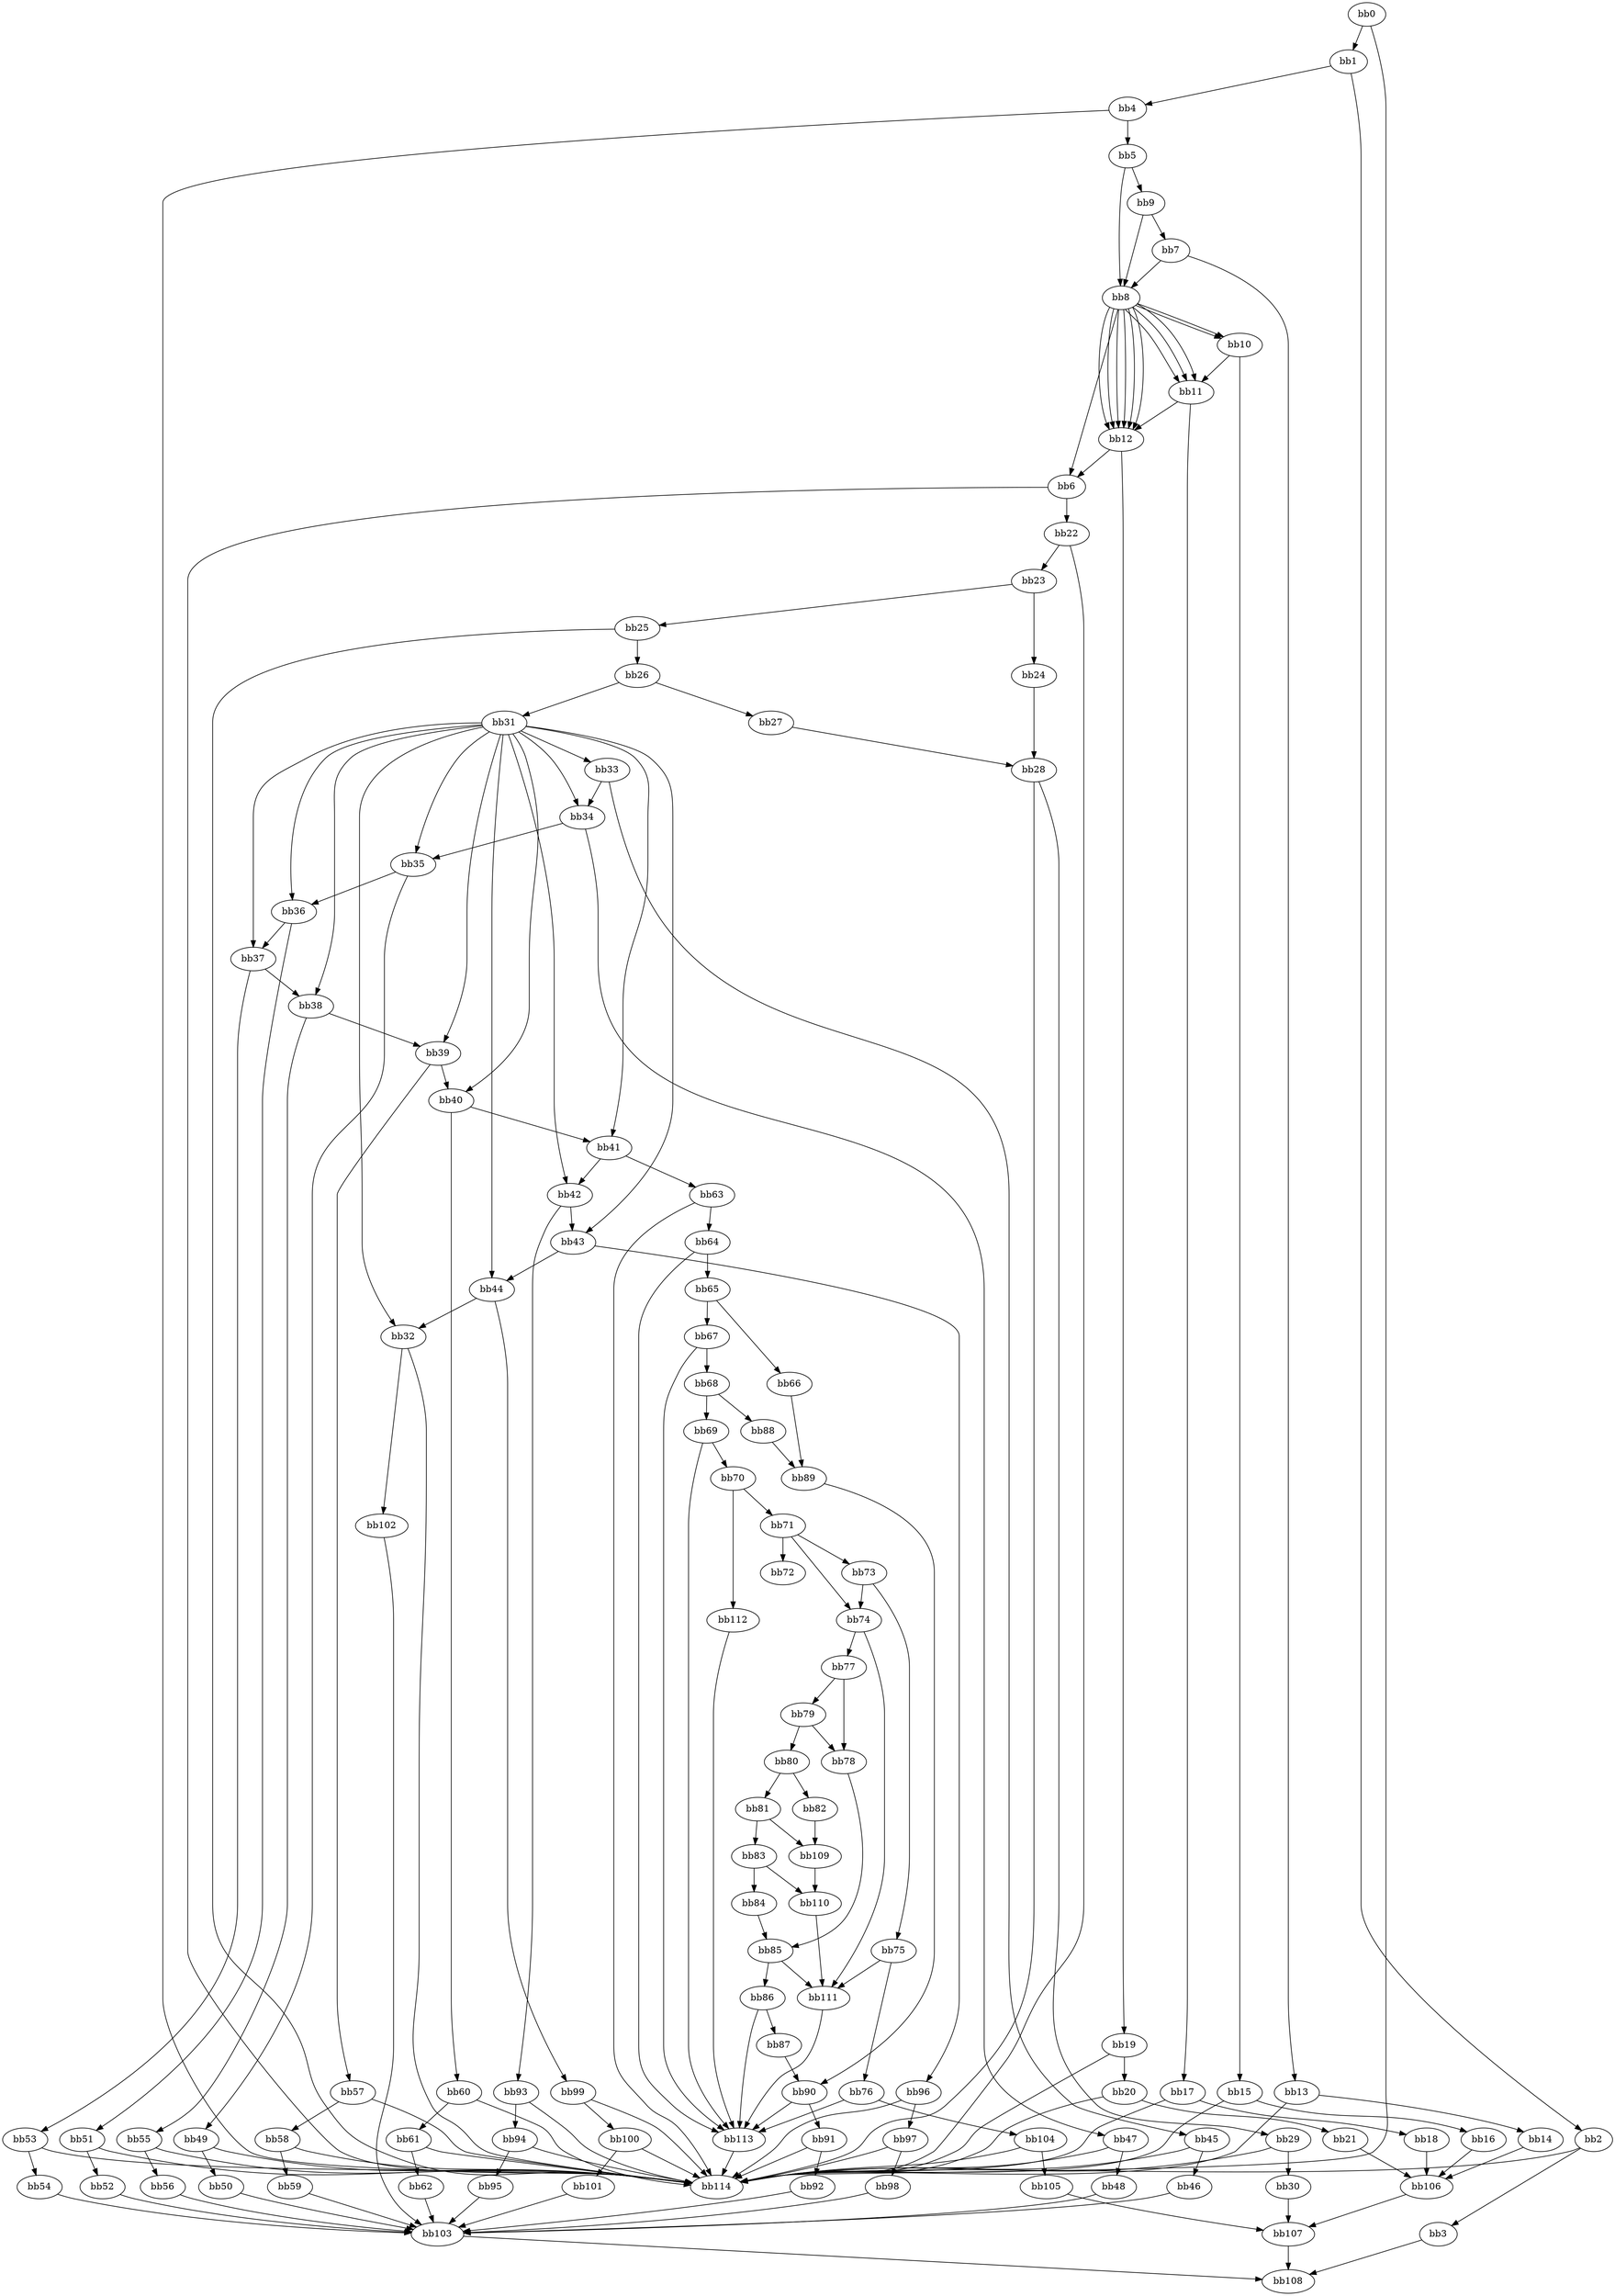 digraph {
    0 [ label = "bb0\l" ]
    1 [ label = "bb1\l" ]
    2 [ label = "bb2\l" ]
    3 [ label = "bb3\l" ]
    4 [ label = "bb4\l" ]
    5 [ label = "bb5\l" ]
    6 [ label = "bb6\l" ]
    7 [ label = "bb7\l" ]
    8 [ label = "bb8\l" ]
    9 [ label = "bb9\l" ]
    10 [ label = "bb10\l" ]
    11 [ label = "bb11\l" ]
    12 [ label = "bb12\l" ]
    13 [ label = "bb13\l" ]
    14 [ label = "bb14\l" ]
    15 [ label = "bb15\l" ]
    16 [ label = "bb16\l" ]
    17 [ label = "bb17\l" ]
    18 [ label = "bb18\l" ]
    19 [ label = "bb19\l" ]
    20 [ label = "bb20\l" ]
    21 [ label = "bb21\l" ]
    22 [ label = "bb22\l" ]
    23 [ label = "bb23\l" ]
    24 [ label = "bb24\l" ]
    25 [ label = "bb25\l" ]
    26 [ label = "bb26\l" ]
    27 [ label = "bb27\l" ]
    28 [ label = "bb28\l" ]
    29 [ label = "bb29\l" ]
    30 [ label = "bb30\l" ]
    31 [ label = "bb31\l" ]
    32 [ label = "bb32\l" ]
    33 [ label = "bb33\l" ]
    34 [ label = "bb34\l" ]
    35 [ label = "bb35\l" ]
    36 [ label = "bb36\l" ]
    37 [ label = "bb37\l" ]
    38 [ label = "bb38\l" ]
    39 [ label = "bb39\l" ]
    40 [ label = "bb40\l" ]
    41 [ label = "bb41\l" ]
    42 [ label = "bb42\l" ]
    43 [ label = "bb43\l" ]
    44 [ label = "bb44\l" ]
    45 [ label = "bb45\l" ]
    46 [ label = "bb46\l" ]
    47 [ label = "bb47\l" ]
    48 [ label = "bb48\l" ]
    49 [ label = "bb49\l" ]
    50 [ label = "bb50\l" ]
    51 [ label = "bb51\l" ]
    52 [ label = "bb52\l" ]
    53 [ label = "bb53\l" ]
    54 [ label = "bb54\l" ]
    55 [ label = "bb55\l" ]
    56 [ label = "bb56\l" ]
    57 [ label = "bb57\l" ]
    58 [ label = "bb58\l" ]
    59 [ label = "bb59\l" ]
    60 [ label = "bb60\l" ]
    61 [ label = "bb61\l" ]
    62 [ label = "bb62\l" ]
    63 [ label = "bb63\l" ]
    64 [ label = "bb64\l" ]
    65 [ label = "bb65\l" ]
    66 [ label = "bb66\l" ]
    67 [ label = "bb67\l" ]
    68 [ label = "bb68\l" ]
    69 [ label = "bb69\l" ]
    70 [ label = "bb70\l" ]
    71 [ label = "bb71\l" ]
    72 [ label = "bb72\l" ]
    73 [ label = "bb73\l" ]
    74 [ label = "bb74\l" ]
    75 [ label = "bb75\l" ]
    76 [ label = "bb76\l" ]
    77 [ label = "bb77\l" ]
    78 [ label = "bb78\l" ]
    79 [ label = "bb79\l" ]
    80 [ label = "bb80\l" ]
    81 [ label = "bb81\l" ]
    82 [ label = "bb82\l" ]
    83 [ label = "bb83\l" ]
    84 [ label = "bb84\l" ]
    85 [ label = "bb85\l" ]
    86 [ label = "bb86\l" ]
    87 [ label = "bb87\l" ]
    88 [ label = "bb88\l" ]
    89 [ label = "bb89\l" ]
    90 [ label = "bb90\l" ]
    91 [ label = "bb91\l" ]
    92 [ label = "bb92\l" ]
    93 [ label = "bb93\l" ]
    94 [ label = "bb94\l" ]
    95 [ label = "bb95\l" ]
    96 [ label = "bb96\l" ]
    97 [ label = "bb97\l" ]
    98 [ label = "bb98\l" ]
    99 [ label = "bb99\l" ]
    100 [ label = "bb100\l" ]
    101 [ label = "bb101\l" ]
    102 [ label = "bb102\l" ]
    103 [ label = "bb103\l" ]
    104 [ label = "bb104\l" ]
    105 [ label = "bb105\l" ]
    106 [ label = "bb106\l" ]
    107 [ label = "bb107\l" ]
    108 [ label = "bb108\l" ]
    109 [ label = "bb109\l" ]
    110 [ label = "bb110\l" ]
    111 [ label = "bb111\l" ]
    112 [ label = "bb112\l" ]
    113 [ label = "bb113\l" ]
    114 [ label = "bb114\l" ]
    0 -> 1 [ ]
    0 -> 114 [ ]
    1 -> 2 [ ]
    1 -> 4 [ ]
    2 -> 3 [ ]
    2 -> 114 [ ]
    3 -> 108 [ ]
    4 -> 5 [ ]
    4 -> 114 [ ]
    5 -> 8 [ ]
    5 -> 9 [ ]
    6 -> 22 [ ]
    6 -> 114 [ ]
    7 -> 8 [ ]
    7 -> 13 [ ]
    8 -> 6 [ ]
    8 -> 10 [ ]
    8 -> 10 [ ]
    8 -> 11 [ ]
    8 -> 11 [ ]
    8 -> 11 [ ]
    8 -> 12 [ ]
    8 -> 12 [ ]
    8 -> 12 [ ]
    8 -> 12 [ ]
    8 -> 12 [ ]
    8 -> 12 [ ]
    9 -> 7 [ ]
    9 -> 8 [ ]
    10 -> 11 [ ]
    10 -> 15 [ ]
    11 -> 12 [ ]
    11 -> 17 [ ]
    12 -> 6 [ ]
    12 -> 19 [ ]
    13 -> 14 [ ]
    13 -> 114 [ ]
    14 -> 106 [ ]
    15 -> 16 [ ]
    15 -> 114 [ ]
    16 -> 106 [ ]
    17 -> 18 [ ]
    17 -> 114 [ ]
    18 -> 106 [ ]
    19 -> 20 [ ]
    19 -> 114 [ ]
    20 -> 21 [ ]
    20 -> 114 [ ]
    21 -> 106 [ ]
    22 -> 23 [ ]
    22 -> 114 [ ]
    23 -> 24 [ ]
    23 -> 25 [ ]
    24 -> 28 [ ]
    25 -> 26 [ ]
    25 -> 114 [ ]
    26 -> 27 [ ]
    26 -> 31 [ ]
    27 -> 28 [ ]
    28 -> 29 [ ]
    28 -> 114 [ ]
    29 -> 30 [ ]
    29 -> 114 [ ]
    30 -> 107 [ ]
    31 -> 32 [ ]
    31 -> 33 [ ]
    31 -> 34 [ ]
    31 -> 35 [ ]
    31 -> 36 [ ]
    31 -> 37 [ ]
    31 -> 38 [ ]
    31 -> 39 [ ]
    31 -> 40 [ ]
    31 -> 41 [ ]
    31 -> 42 [ ]
    31 -> 43 [ ]
    31 -> 44 [ ]
    32 -> 102 [ ]
    32 -> 114 [ ]
    33 -> 34 [ ]
    33 -> 45 [ ]
    34 -> 35 [ ]
    34 -> 47 [ ]
    35 -> 36 [ ]
    35 -> 49 [ ]
    36 -> 37 [ ]
    36 -> 51 [ ]
    37 -> 38 [ ]
    37 -> 53 [ ]
    38 -> 39 [ ]
    38 -> 55 [ ]
    39 -> 40 [ ]
    39 -> 57 [ ]
    40 -> 41 [ ]
    40 -> 60 [ ]
    41 -> 42 [ ]
    41 -> 63 [ ]
    42 -> 43 [ ]
    42 -> 93 [ ]
    43 -> 44 [ ]
    43 -> 96 [ ]
    44 -> 32 [ ]
    44 -> 99 [ ]
    45 -> 46 [ ]
    45 -> 114 [ ]
    46 -> 103 [ ]
    47 -> 48 [ ]
    47 -> 114 [ ]
    48 -> 103 [ ]
    49 -> 50 [ ]
    49 -> 114 [ ]
    50 -> 103 [ ]
    51 -> 52 [ ]
    51 -> 114 [ ]
    52 -> 103 [ ]
    53 -> 54 [ ]
    53 -> 114 [ ]
    54 -> 103 [ ]
    55 -> 56 [ ]
    55 -> 114 [ ]
    56 -> 103 [ ]
    57 -> 58 [ ]
    57 -> 114 [ ]
    58 -> 59 [ ]
    58 -> 114 [ ]
    59 -> 103 [ ]
    60 -> 61 [ ]
    60 -> 114 [ ]
    61 -> 62 [ ]
    61 -> 114 [ ]
    62 -> 103 [ ]
    63 -> 64 [ ]
    63 -> 114 [ ]
    64 -> 65 [ ]
    64 -> 113 [ ]
    65 -> 66 [ ]
    65 -> 67 [ ]
    66 -> 89 [ ]
    67 -> 68 [ ]
    67 -> 113 [ ]
    68 -> 69 [ ]
    68 -> 88 [ ]
    69 -> 70 [ ]
    69 -> 113 [ ]
    70 -> 71 [ ]
    70 -> 112 [ ]
    71 -> 72 [ ]
    71 -> 73 [ ]
    71 -> 74 [ ]
    73 -> 74 [ ]
    73 -> 75 [ ]
    74 -> 77 [ ]
    74 -> 111 [ ]
    75 -> 76 [ ]
    75 -> 111 [ ]
    76 -> 104 [ ]
    76 -> 113 [ ]
    77 -> 78 [ ]
    77 -> 79 [ ]
    78 -> 85 [ ]
    79 -> 78 [ ]
    79 -> 80 [ ]
    80 -> 81 [ ]
    80 -> 82 [ ]
    81 -> 83 [ ]
    81 -> 109 [ ]
    82 -> 109 [ ]
    83 -> 84 [ ]
    83 -> 110 [ ]
    84 -> 85 [ ]
    85 -> 86 [ ]
    85 -> 111 [ ]
    86 -> 87 [ ]
    86 -> 113 [ ]
    87 -> 90 [ ]
    88 -> 89 [ ]
    89 -> 90 [ ]
    90 -> 91 [ ]
    90 -> 113 [ ]
    91 -> 92 [ ]
    91 -> 114 [ ]
    92 -> 103 [ ]
    93 -> 94 [ ]
    93 -> 114 [ ]
    94 -> 95 [ ]
    94 -> 114 [ ]
    95 -> 103 [ ]
    96 -> 97 [ ]
    96 -> 114 [ ]
    97 -> 98 [ ]
    97 -> 114 [ ]
    98 -> 103 [ ]
    99 -> 100 [ ]
    99 -> 114 [ ]
    100 -> 101 [ ]
    100 -> 114 [ ]
    101 -> 103 [ ]
    102 -> 103 [ ]
    103 -> 108 [ ]
    104 -> 105 [ ]
    104 -> 114 [ ]
    105 -> 107 [ ]
    106 -> 107 [ ]
    107 -> 108 [ ]
    109 -> 110 [ ]
    110 -> 111 [ ]
    111 -> 113 [ ]
    112 -> 113 [ ]
    113 -> 114 [ ]
}

